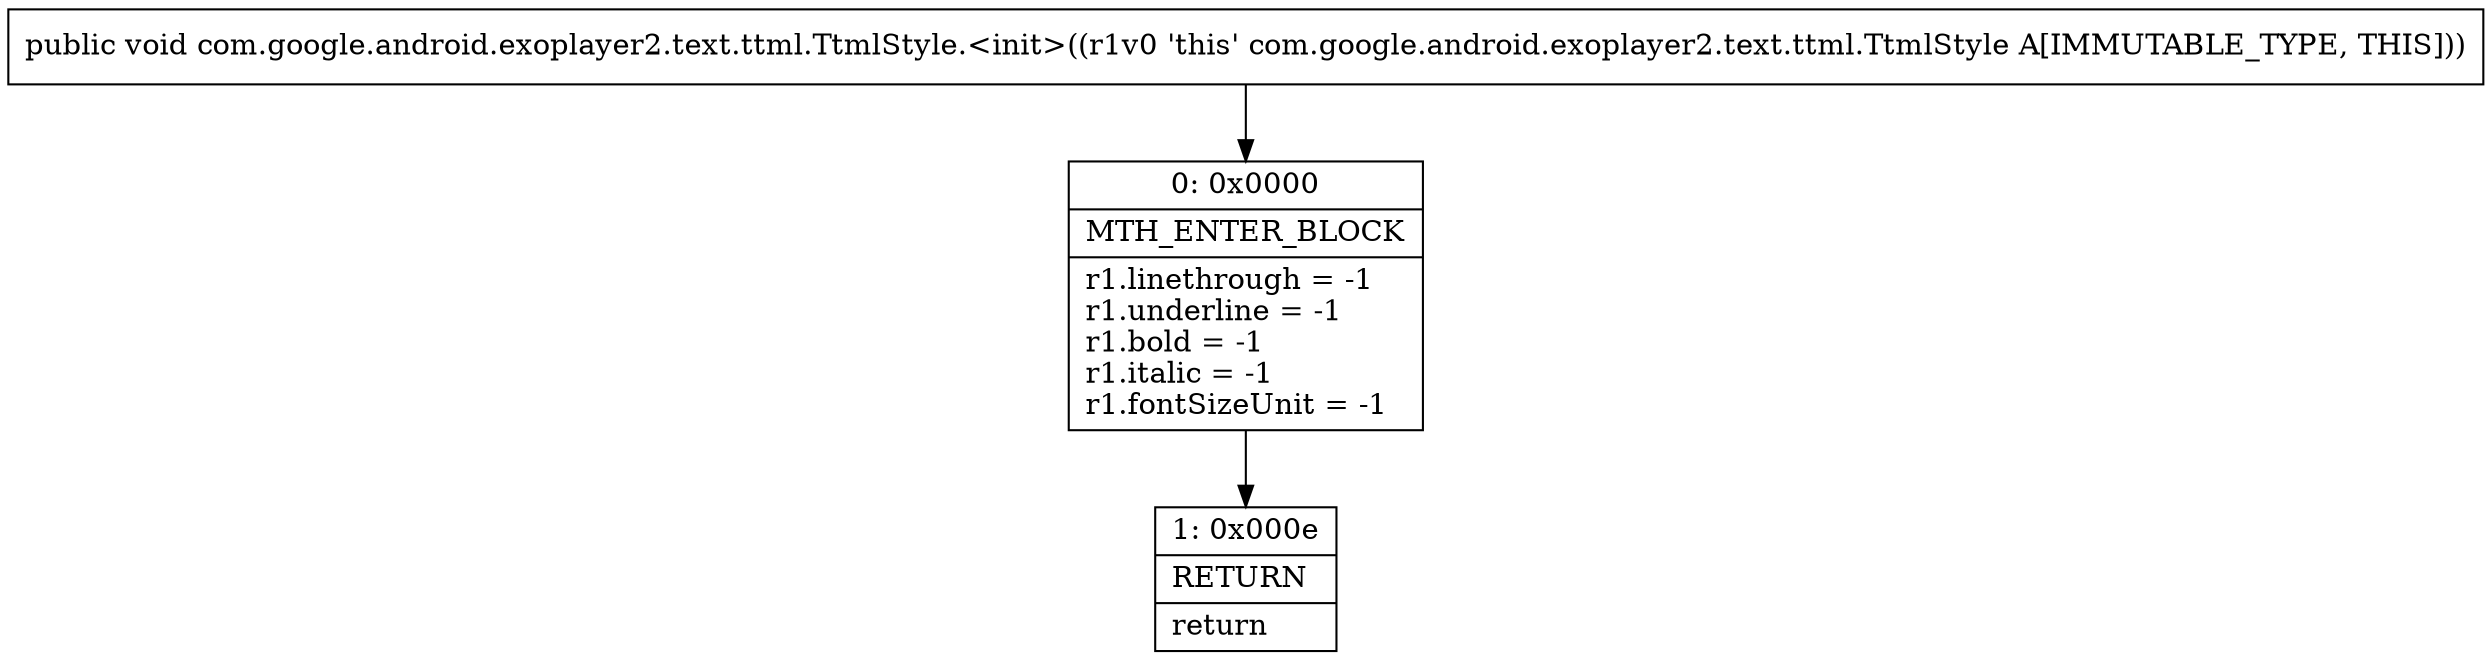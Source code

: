 digraph "CFG forcom.google.android.exoplayer2.text.ttml.TtmlStyle.\<init\>()V" {
Node_0 [shape=record,label="{0\:\ 0x0000|MTH_ENTER_BLOCK\l|r1.linethrough = \-1\lr1.underline = \-1\lr1.bold = \-1\lr1.italic = \-1\lr1.fontSizeUnit = \-1\l}"];
Node_1 [shape=record,label="{1\:\ 0x000e|RETURN\l|return\l}"];
MethodNode[shape=record,label="{public void com.google.android.exoplayer2.text.ttml.TtmlStyle.\<init\>((r1v0 'this' com.google.android.exoplayer2.text.ttml.TtmlStyle A[IMMUTABLE_TYPE, THIS])) }"];
MethodNode -> Node_0;
Node_0 -> Node_1;
}

